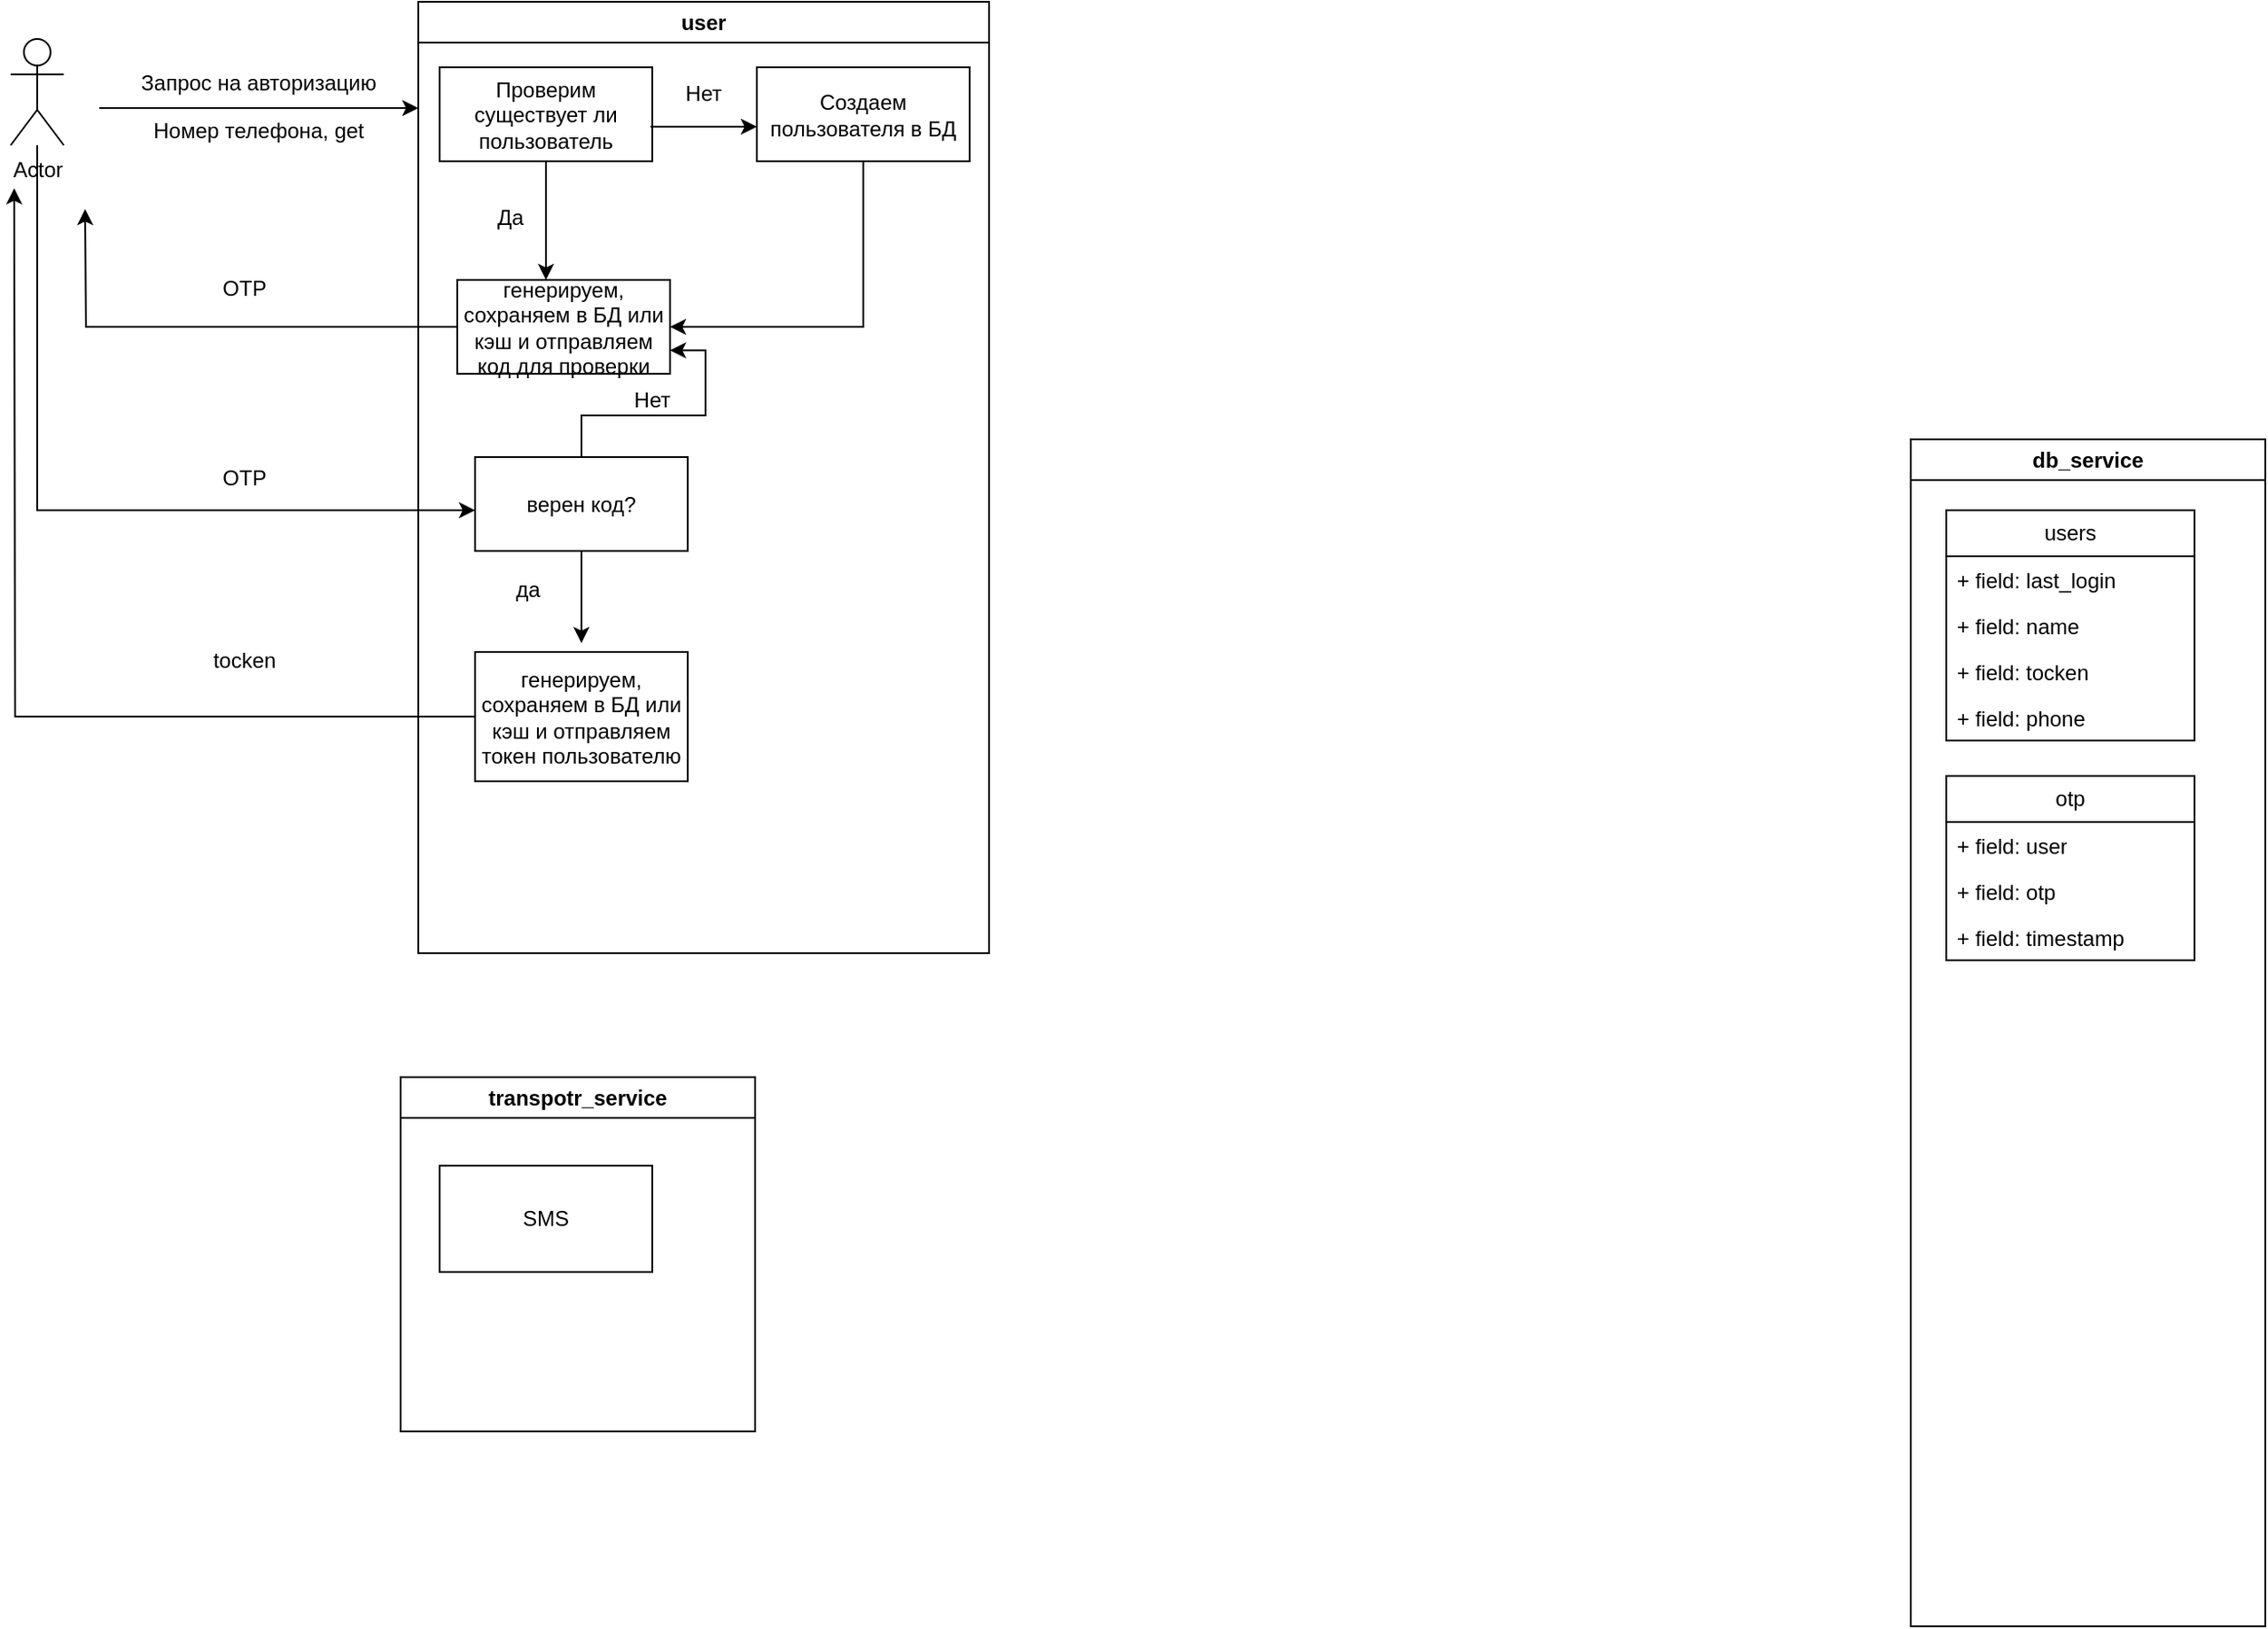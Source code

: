 <mxfile version="24.4.6" type="github">
  <diagram name="Страница — 1" id="uoGTpiOCzuA5TLY1G3M9">
    <mxGraphModel dx="830" dy="461" grid="1" gridSize="10" guides="1" tooltips="1" connect="1" arrows="1" fold="1" page="1" pageScale="1" pageWidth="827" pageHeight="1169" math="0" shadow="0">
      <root>
        <mxCell id="0" />
        <mxCell id="1" parent="0" />
        <mxCell id="zPpbRW_l3qORdhPTsTCR-56" style="edgeStyle=orthogonalEdgeStyle;rounded=0;orthogonalLoop=1;jettySize=auto;html=1;" edge="1" parent="1" source="zPpbRW_l3qORdhPTsTCR-14">
          <mxGeometry relative="1" as="geometry">
            <mxPoint x="280" y="290" as="targetPoint" />
            <Array as="points">
              <mxPoint x="33" y="240" />
              <mxPoint x="33" y="240" />
            </Array>
          </mxGeometry>
        </mxCell>
        <mxCell id="zPpbRW_l3qORdhPTsTCR-14" value="Actor" style="shape=umlActor;verticalLabelPosition=bottom;verticalAlign=top;html=1;outlineConnect=0;" vertex="1" parent="1">
          <mxGeometry x="18" y="24" width="30" height="60" as="geometry" />
        </mxCell>
        <mxCell id="zPpbRW_l3qORdhPTsTCR-16" value="" style="endArrow=classic;html=1;rounded=0;" edge="1" parent="1">
          <mxGeometry width="50" height="50" relative="1" as="geometry">
            <mxPoint x="68" y="63" as="sourcePoint" />
            <mxPoint x="248" y="63" as="targetPoint" />
          </mxGeometry>
        </mxCell>
        <mxCell id="zPpbRW_l3qORdhPTsTCR-17" value="Запрос на авторизацию" style="text;html=1;align=center;verticalAlign=middle;whiteSpace=wrap;rounded=0;" vertex="1" parent="1">
          <mxGeometry x="78" y="34" width="160" height="30" as="geometry" />
        </mxCell>
        <mxCell id="zPpbRW_l3qORdhPTsTCR-19" value="Номер телефона, get" style="text;html=1;align=center;verticalAlign=middle;whiteSpace=wrap;rounded=0;" vertex="1" parent="1">
          <mxGeometry x="78" y="61" width="160" height="30" as="geometry" />
        </mxCell>
        <mxCell id="zPpbRW_l3qORdhPTsTCR-22" value="user" style="swimlane;whiteSpace=wrap;html=1;startSize=23;" vertex="1" parent="1">
          <mxGeometry x="248" y="3" width="322" height="537" as="geometry" />
        </mxCell>
        <mxCell id="zPpbRW_l3qORdhPTsTCR-41" value="Проверим существует ли пользователь" style="rounded=0;whiteSpace=wrap;html=1;" vertex="1" parent="zPpbRW_l3qORdhPTsTCR-22">
          <mxGeometry x="12" y="37" width="120" height="53" as="geometry" />
        </mxCell>
        <mxCell id="zPpbRW_l3qORdhPTsTCR-44" value="Нет" style="text;html=1;align=center;verticalAlign=middle;whiteSpace=wrap;rounded=0;" vertex="1" parent="zPpbRW_l3qORdhPTsTCR-22">
          <mxGeometry x="131" y="37" width="60" height="30" as="geometry" />
        </mxCell>
        <mxCell id="zPpbRW_l3qORdhPTsTCR-45" value="" style="endArrow=classic;html=1;rounded=0;" edge="1" parent="zPpbRW_l3qORdhPTsTCR-22">
          <mxGeometry width="50" height="50" relative="1" as="geometry">
            <mxPoint x="131" y="70.5" as="sourcePoint" />
            <mxPoint x="191" y="70.5" as="targetPoint" />
          </mxGeometry>
        </mxCell>
        <mxCell id="zPpbRW_l3qORdhPTsTCR-53" style="edgeStyle=orthogonalEdgeStyle;rounded=0;orthogonalLoop=1;jettySize=auto;html=1;exitX=0.5;exitY=1;exitDx=0;exitDy=0;entryX=1;entryY=0.5;entryDx=0;entryDy=0;" edge="1" parent="zPpbRW_l3qORdhPTsTCR-22" source="zPpbRW_l3qORdhPTsTCR-46" target="zPpbRW_l3qORdhPTsTCR-51">
          <mxGeometry relative="1" as="geometry" />
        </mxCell>
        <mxCell id="zPpbRW_l3qORdhPTsTCR-46" value="Создаем пользователя в БД" style="rounded=0;whiteSpace=wrap;html=1;" vertex="1" parent="zPpbRW_l3qORdhPTsTCR-22">
          <mxGeometry x="191" y="37" width="120" height="53" as="geometry" />
        </mxCell>
        <mxCell id="zPpbRW_l3qORdhPTsTCR-47" value="Да" style="text;html=1;align=center;verticalAlign=middle;whiteSpace=wrap;rounded=0;" vertex="1" parent="zPpbRW_l3qORdhPTsTCR-22">
          <mxGeometry x="22" y="107" width="60" height="30" as="geometry" />
        </mxCell>
        <mxCell id="zPpbRW_l3qORdhPTsTCR-48" value="" style="endArrow=classic;html=1;rounded=0;exitX=0.5;exitY=1;exitDx=0;exitDy=0;" edge="1" parent="zPpbRW_l3qORdhPTsTCR-22" source="zPpbRW_l3qORdhPTsTCR-41">
          <mxGeometry width="50" height="50" relative="1" as="geometry">
            <mxPoint x="32" y="180.5" as="sourcePoint" />
            <mxPoint x="72" y="157" as="targetPoint" />
          </mxGeometry>
        </mxCell>
        <mxCell id="zPpbRW_l3qORdhPTsTCR-54" style="edgeStyle=orthogonalEdgeStyle;rounded=0;orthogonalLoop=1;jettySize=auto;html=1;" edge="1" parent="zPpbRW_l3qORdhPTsTCR-22" source="zPpbRW_l3qORdhPTsTCR-51">
          <mxGeometry relative="1" as="geometry">
            <mxPoint x="-188" y="117" as="targetPoint" />
          </mxGeometry>
        </mxCell>
        <mxCell id="zPpbRW_l3qORdhPTsTCR-51" value="генерируем, сохраняем в БД или кэш и отправляем код для проверки" style="rounded=0;whiteSpace=wrap;html=1;" vertex="1" parent="zPpbRW_l3qORdhPTsTCR-22">
          <mxGeometry x="22" y="157" width="120" height="53" as="geometry" />
        </mxCell>
        <mxCell id="zPpbRW_l3qORdhPTsTCR-62" style="edgeStyle=orthogonalEdgeStyle;rounded=0;orthogonalLoop=1;jettySize=auto;html=1;entryX=1;entryY=0.75;entryDx=0;entryDy=0;" edge="1" parent="zPpbRW_l3qORdhPTsTCR-22" source="zPpbRW_l3qORdhPTsTCR-58" target="zPpbRW_l3qORdhPTsTCR-51">
          <mxGeometry relative="1" as="geometry" />
        </mxCell>
        <mxCell id="zPpbRW_l3qORdhPTsTCR-58" value="верен код?" style="rounded=0;whiteSpace=wrap;html=1;" vertex="1" parent="zPpbRW_l3qORdhPTsTCR-22">
          <mxGeometry x="32" y="257" width="120" height="53" as="geometry" />
        </mxCell>
        <mxCell id="zPpbRW_l3qORdhPTsTCR-63" value="Нет" style="text;html=1;align=center;verticalAlign=middle;whiteSpace=wrap;rounded=0;" vertex="1" parent="zPpbRW_l3qORdhPTsTCR-22">
          <mxGeometry x="102" y="210" width="60" height="30" as="geometry" />
        </mxCell>
        <mxCell id="zPpbRW_l3qORdhPTsTCR-64" style="edgeStyle=orthogonalEdgeStyle;rounded=0;orthogonalLoop=1;jettySize=auto;html=1;" edge="1" parent="zPpbRW_l3qORdhPTsTCR-22" source="zPpbRW_l3qORdhPTsTCR-58">
          <mxGeometry relative="1" as="geometry">
            <mxPoint x="92" y="362" as="targetPoint" />
          </mxGeometry>
        </mxCell>
        <mxCell id="zPpbRW_l3qORdhPTsTCR-66" value="да" style="text;html=1;align=center;verticalAlign=middle;whiteSpace=wrap;rounded=0;" vertex="1" parent="zPpbRW_l3qORdhPTsTCR-22">
          <mxGeometry x="32" y="317" width="60" height="30" as="geometry" />
        </mxCell>
        <mxCell id="zPpbRW_l3qORdhPTsTCR-68" style="edgeStyle=orthogonalEdgeStyle;rounded=0;orthogonalLoop=1;jettySize=auto;html=1;" edge="1" parent="zPpbRW_l3qORdhPTsTCR-22" source="zPpbRW_l3qORdhPTsTCR-67">
          <mxGeometry relative="1" as="geometry">
            <mxPoint x="-228" y="105.261" as="targetPoint" />
          </mxGeometry>
        </mxCell>
        <mxCell id="zPpbRW_l3qORdhPTsTCR-67" value="генерируем, сохраняем в БД или кэш и отправляем токен пользователю" style="rounded=0;whiteSpace=wrap;html=1;" vertex="1" parent="zPpbRW_l3qORdhPTsTCR-22">
          <mxGeometry x="32" y="367" width="120" height="73" as="geometry" />
        </mxCell>
        <mxCell id="zPpbRW_l3qORdhPTsTCR-23" value="transpotr_service" style="swimlane;whiteSpace=wrap;html=1;" vertex="1" parent="1">
          <mxGeometry x="238" y="610" width="200" height="200" as="geometry" />
        </mxCell>
        <mxCell id="zPpbRW_l3qORdhPTsTCR-52" value="SMS" style="rounded=0;whiteSpace=wrap;html=1;" vertex="1" parent="zPpbRW_l3qORdhPTsTCR-23">
          <mxGeometry x="22" y="50" width="120" height="60" as="geometry" />
        </mxCell>
        <mxCell id="zPpbRW_l3qORdhPTsTCR-24" value="db_service" style="swimlane;whiteSpace=wrap;html=1;" vertex="1" parent="1">
          <mxGeometry x="1090" y="250" width="200" height="670" as="geometry" />
        </mxCell>
        <mxCell id="zPpbRW_l3qORdhPTsTCR-25" value="users" style="swimlane;fontStyle=0;childLayout=stackLayout;horizontal=1;startSize=26;fillColor=none;horizontalStack=0;resizeParent=1;resizeParentMax=0;resizeLast=0;collapsible=1;marginBottom=0;whiteSpace=wrap;html=1;" vertex="1" parent="zPpbRW_l3qORdhPTsTCR-24">
          <mxGeometry x="20" y="40" width="140" height="130" as="geometry" />
        </mxCell>
        <mxCell id="zPpbRW_l3qORdhPTsTCR-28" value="+ field: last_login" style="text;strokeColor=none;fillColor=none;align=left;verticalAlign=top;spacingLeft=4;spacingRight=4;overflow=hidden;rotatable=0;points=[[0,0.5],[1,0.5]];portConstraint=eastwest;whiteSpace=wrap;html=1;" vertex="1" parent="zPpbRW_l3qORdhPTsTCR-25">
          <mxGeometry y="26" width="140" height="26" as="geometry" />
        </mxCell>
        <mxCell id="zPpbRW_l3qORdhPTsTCR-26" value="+ field: name" style="text;strokeColor=none;fillColor=none;align=left;verticalAlign=top;spacingLeft=4;spacingRight=4;overflow=hidden;rotatable=0;points=[[0,0.5],[1,0.5]];portConstraint=eastwest;whiteSpace=wrap;html=1;" vertex="1" parent="zPpbRW_l3qORdhPTsTCR-25">
          <mxGeometry y="52" width="140" height="26" as="geometry" />
        </mxCell>
        <mxCell id="zPpbRW_l3qORdhPTsTCR-35" value="+ field: tocken" style="text;strokeColor=none;fillColor=none;align=left;verticalAlign=top;spacingLeft=4;spacingRight=4;overflow=hidden;rotatable=0;points=[[0,0.5],[1,0.5]];portConstraint=eastwest;whiteSpace=wrap;html=1;" vertex="1" parent="zPpbRW_l3qORdhPTsTCR-25">
          <mxGeometry y="78" width="140" height="26" as="geometry" />
        </mxCell>
        <mxCell id="zPpbRW_l3qORdhPTsTCR-27" value="+ field: phone" style="text;strokeColor=none;fillColor=none;align=left;verticalAlign=top;spacingLeft=4;spacingRight=4;overflow=hidden;rotatable=0;points=[[0,0.5],[1,0.5]];portConstraint=eastwest;whiteSpace=wrap;html=1;" vertex="1" parent="zPpbRW_l3qORdhPTsTCR-25">
          <mxGeometry y="104" width="140" height="26" as="geometry" />
        </mxCell>
        <mxCell id="zPpbRW_l3qORdhPTsTCR-36" value="otp" style="swimlane;fontStyle=0;childLayout=stackLayout;horizontal=1;startSize=26;fillColor=none;horizontalStack=0;resizeParent=1;resizeParentMax=0;resizeLast=0;collapsible=1;marginBottom=0;whiteSpace=wrap;html=1;" vertex="1" parent="zPpbRW_l3qORdhPTsTCR-24">
          <mxGeometry x="20" y="190" width="140" height="104" as="geometry" />
        </mxCell>
        <mxCell id="zPpbRW_l3qORdhPTsTCR-37" value="+ field: user" style="text;strokeColor=none;fillColor=none;align=left;verticalAlign=top;spacingLeft=4;spacingRight=4;overflow=hidden;rotatable=0;points=[[0,0.5],[1,0.5]];portConstraint=eastwest;whiteSpace=wrap;html=1;" vertex="1" parent="zPpbRW_l3qORdhPTsTCR-36">
          <mxGeometry y="26" width="140" height="26" as="geometry" />
        </mxCell>
        <mxCell id="zPpbRW_l3qORdhPTsTCR-38" value="+ field: otp" style="text;strokeColor=none;fillColor=none;align=left;verticalAlign=top;spacingLeft=4;spacingRight=4;overflow=hidden;rotatable=0;points=[[0,0.5],[1,0.5]];portConstraint=eastwest;whiteSpace=wrap;html=1;" vertex="1" parent="zPpbRW_l3qORdhPTsTCR-36">
          <mxGeometry y="52" width="140" height="26" as="geometry" />
        </mxCell>
        <mxCell id="zPpbRW_l3qORdhPTsTCR-39" value="+ field: timestamp" style="text;strokeColor=none;fillColor=none;align=left;verticalAlign=top;spacingLeft=4;spacingRight=4;overflow=hidden;rotatable=0;points=[[0,0.5],[1,0.5]];portConstraint=eastwest;whiteSpace=wrap;html=1;" vertex="1" parent="zPpbRW_l3qORdhPTsTCR-36">
          <mxGeometry y="78" width="140" height="26" as="geometry" />
        </mxCell>
        <mxCell id="zPpbRW_l3qORdhPTsTCR-55" value="OTP" style="text;html=1;align=center;verticalAlign=middle;whiteSpace=wrap;rounded=0;" vertex="1" parent="1">
          <mxGeometry x="120" y="150" width="60" height="30" as="geometry" />
        </mxCell>
        <mxCell id="zPpbRW_l3qORdhPTsTCR-57" value="OTP" style="text;html=1;align=center;verticalAlign=middle;whiteSpace=wrap;rounded=0;" vertex="1" parent="1">
          <mxGeometry x="120" y="256.5" width="60" height="30" as="geometry" />
        </mxCell>
        <mxCell id="zPpbRW_l3qORdhPTsTCR-69" value="tocken" style="text;html=1;align=center;verticalAlign=middle;whiteSpace=wrap;rounded=0;" vertex="1" parent="1">
          <mxGeometry x="120" y="360" width="60" height="30" as="geometry" />
        </mxCell>
      </root>
    </mxGraphModel>
  </diagram>
</mxfile>
